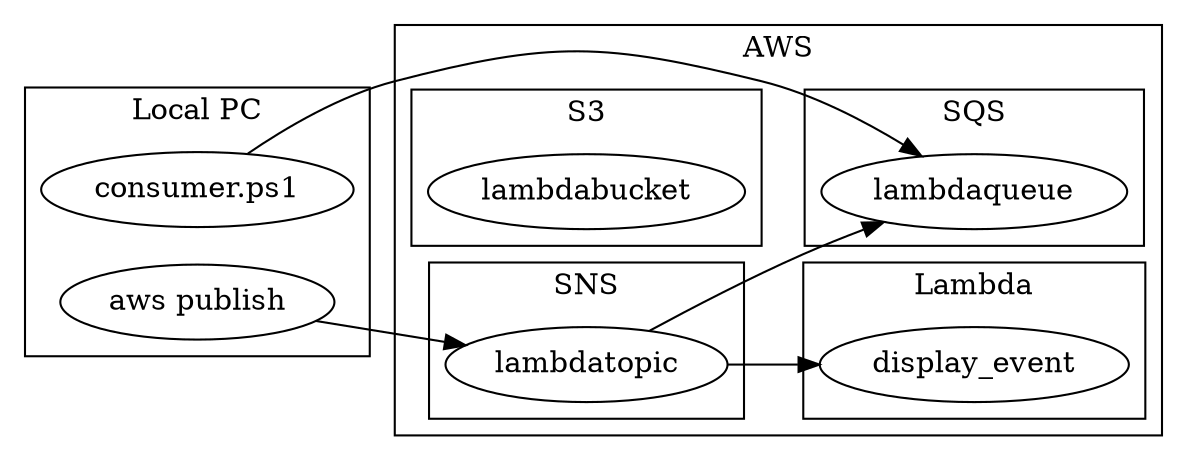 digraph G {

	rankdir=LR;
	labelloc="t";
	
	subgraph cluster_aws {
		label="AWS";

		subgraph cluster_s3 {
			label="S3";
			B [ label="lambdabucket" ];
		}			
		
		subgraph cluster_sns {
			label="SNS";
			T [ label="lambdatopic" ];
		}
		
		subgraph cluster_sqs {
			label="SQS";
			Q [ label="lambdaqueue" ];
		}
		
		subgraph cluster_lambda {
			label="Lambda";
			F [ label="display_event" ];
		}
		
		T->Q;
		T->F;
		
	}

	subgraph cluster_local { 
		label="Local PC";
		C [ label="consumer.ps1" ];
		P [ label="aws publish"];
	}
	
	P->T;
	C->Q;
	
}
